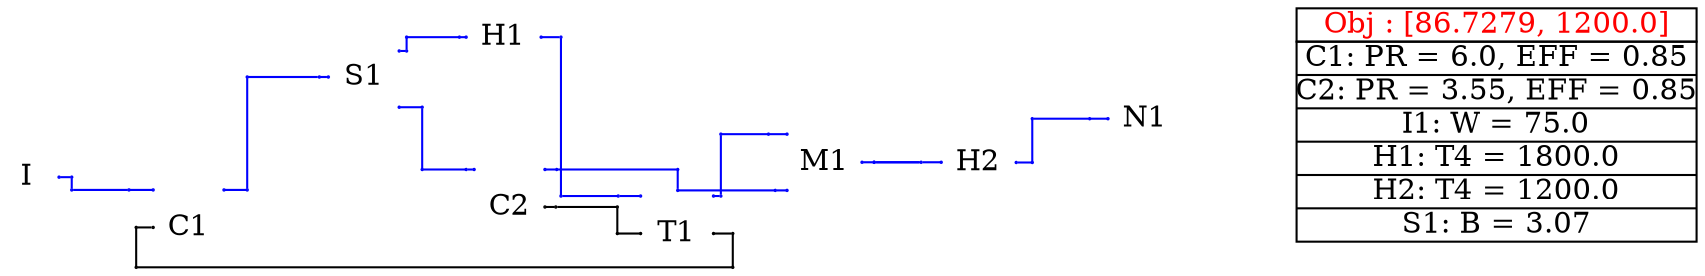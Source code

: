 graph sample7 {
	sizeNode1 [label="" color=white fixedsize=true height=0.01 pos="0,0!" shape=point width=0.01]
	sizeNode2 [label="" color=white fixedsize=true height=0.01 pos="7.916666666666667,1.6309722222222223!" shape=point width=0.01]
	configuration [label="{C1:  PR = 6.0, EFF = 0.85|C2:  PR = 3.55, EFF = 0.85|I1:  W = 75.0|H1:  T4 = 1800.0|H2:  T4 = 1200.0|S1:  B = 3.07}" color=black fixedsize=true height=1.3333333333333333 pos="9.916666666666666,0.8154861111111111!" shape=record width=2.6666666666666665]
	obj [label="Obj : [86.7279, 1200.0]" color=black fixedsize=true fontcolor=red height=0.2222222222222222 pos="9.916666666666666,1.593263888888889!" shape=box width=2.6666666666666665]
	graph [layout=neato overlap=true]
	1 [label="" color=white height=0 image="C:\Users\57725\Desktop\work\component\\I.png" pos="0.11774918710262022,0.5789506736871222!" shape=box width=0]
	"1Label" [label=I color=white fixedsize=true height=0.2222222222222222 pos="0.11774918710262022,0.5789506736871222!" shape=box style=filled width=0.2222222222222222]
	2 [label="" color=white height=0 image="C:\Users\57725\Desktop\work\component\\C.png" pos="1.1965610728411407,0.24374922979199828!" shape=box width=0]
	"2Label" [label=C1 color=white fixedsize=true height=0.2222222222222222 pos="1.1965610728411407,0.24374922979199828!" shape=box style=filled width=0.2222222222222222]
	3 [label="" color=white height=0 image="C:\Users\57725\Desktop\work\component\\S.png" pos="2.3645713034308944,1.2465566794651117!" shape=box width=0]
	"3Label" [label=S1 color=white fixedsize=true height=0.2222222222222222 pos="2.3645713034308944,1.2465566794651117!" shape=box style=filled width=0.2222222222222222]
	4 [label="" color=white height=0 image="C:\Users\57725\Desktop\work\component\\H.png" pos="3.296968682884434,1.5123071020394647!" shape=box width=0]
	"4Label" [label=H1 color=white fixedsize=true height=0.2222222222222222 pos="3.296968682884434,1.5123071020394647!" shape=box style=filled width=0.2222222222222222]
	5 [label="" color=white height=0 image="C:\Users\57725\Desktop\work\component\\C.png" pos="3.3363641545496585,0.38000981580564247!" shape=box width=0]
	"5Label" [label=C2 color=white fixedsize=true height=0.2222222222222222 pos="3.3363641545496585,0.38000981580564247!" shape=box style=filled width=0.2222222222222222]
	6 [label="" color=white height=0 image="C:\Users\57725\Desktop\work\component\\T.png" pos="4.45311325207389,0.20309283686919324!" shape=box width=0]
	"6Label" [label=T1 color=white fixedsize=true height=0.2222222222222222 pos="4.45311325207389,0.20309283686919324!" shape=box style=filled width=0.2222222222222222]
	7 [label="" color=white height=0 image="C:\Users\57725\Desktop\work\component\\M.png" pos="5.4362091259055125,0.6781142765729951!" shape=box width=0]
	"7Label" [label=M1 color=white fixedsize=true height=0.2222222222222222 pos="5.4362091259055125,0.6781142765729951!" shape=box style=filled width=0.2222222222222222]
	8 [label="" color=white height=0 image="C:\Users\57725\Desktop\work\component\\H.png" pos="6.464171370414927,0.6767267491323571!" shape=box width=0]
	"8Label" [label=H2 color=white fixedsize=true height=0.2222222222222222 pos="6.464171370414927,0.6767267491323571!" shape=box style=filled width=0.2222222222222222]
	9 [label="" color=white height=0 image="C:\Users\57725\Desktop\work\component\\N.png" pos="7.5759004800514225,0.9685169176046714!" shape=box width=0]
	"9Label" [label=N1 color=white fixedsize=true height=0.2222222222222222 pos="7.5759004800514225,0.9685169176046714!" shape=box style=filled width=0.2222222222222222]
	"1_e" [label="" color=blue fixedsize=true height=0.01 pos="0.33302696488039796,0.5789506736871222!" shape=point width=0.01]
	"1s_e" [label="" color=blue fixedsize=true height=0.01 pos="0.4176705557295033,0.5789506736871222!" shape=point width=0.01]
	"1_e" -- "1s_e" [color=blue]
	C1_nw [label="" color=blue fixedsize=true height=0.01 pos="0.9604499617300295,0.4937075631253316!" shape=point width=0.01]
	C1t_nw [label="" color=blue fixedsize=true height=0.01 pos="0.799263275779186,0.4937075631253316!" shape=point width=0.01]
	C1_nw -- C1t_nw [color=blue]
	blankNode414 [label="" color=blue fixedsize=true height=0.01 pos="0.4176705557295033,0.4937075631253316!" shape=point width=0.01]
	"1s_e" -- blankNode414 [color=blue]
	blankNode414 -- C1t_nw [color=blue]
	C1_ne [label="" color=blue fixedsize=true height=0.01 pos="1.4326721839522518,0.4937075631253316!" shape=point width=0.01]
	C1s_ne [label="" color=blue fixedsize=true height=0.01 pos="1.5874607733773773,0.4937075631253316!" shape=point width=0.01]
	C1_ne -- C1s_ne [color=blue]
	S1_w [label="" color=blue fixedsize=true height=0.01 pos="2.1284601923197832,1.2465566794651117!" shape=point width=0.01]
	S1t_w [label="" color=blue fixedsize=true height=0.01 pos="2.068428518015307,1.2465566794651117!" shape=point width=0.01]
	S1_w -- S1t_w [color=blue]
	blankNode415 [label="" color=blue fixedsize=true height=0.01 pos="1.5874607733773773,1.2465566794651117!" shape=point width=0.01]
	C1s_ne -- blankNode415 [color=blue]
	blankNode415 -- S1t_w [color=blue]
	S1_ne [label="" color=blue fixedsize=true height=0.01 pos="2.600682414542005,1.4201261239095564!" shape=point width=0.01]
	S1s_ne [label="" color=blue fixedsize=true height=0.01 pos="2.650176981228908,1.4201261239095564!" shape=point width=0.01]
	S1_ne -- S1s_ne [color=blue]
	H1_w [label="" color=blue fixedsize=true height=0.01 pos="3.046968682884434,1.5123071020394647!" shape=point width=0.01]
	H1t_w [label="" color=blue fixedsize=true height=0.01 pos="3.0023264849187536,1.5123071020394647!" shape=point width=0.01]
	H1_w -- H1t_w [color=blue]
	blankNode416 [label="" color=blue fixedsize=true height=0.01 pos="2.650176981228908,1.5123071020394647!" shape=point width=0.01]
	S1s_ne -- blankNode416 [color=blue]
	blankNode416 -- H1t_w [color=blue]
	S1_se [label="" color=blue fixedsize=true height=0.01 pos="2.600682414542005,1.0451261239095562!" shape=point width=0.01]
	S1s_se [label="" color=blue fixedsize=true height=0.01 pos="2.7540067726798387,1.0451261239095562!" shape=point width=0.01]
	S1_se -- S1s_se [color=blue]
	C2_nw [label="" color=blue fixedsize=true height=0.01 pos="3.1002530434385474,0.6299681491389758!" shape=point width=0.01]
	C2t_nw [label="" color=blue fixedsize=true height=0.01 pos="3.0473633113128216,0.6299681491389758!" shape=point width=0.01]
	C2_nw -- C2t_nw [color=blue]
	blankNode417 [label="" color=blue fixedsize=true height=0.01 pos="2.7540067726798387,0.6299681491389758!" shape=point width=0.01]
	S1s_se -- blankNode417 [color=blue]
	blankNode417 -- C2t_nw [color=blue]
	H1_e [label="" color=blue fixedsize=true height=0.01 pos="3.546968682884434,1.5123071020394647!" shape=point width=0.01]
	H1s_e [label="" color=blue fixedsize=true height=0.01 pos="3.6791629235910435,1.5123071020394647!" shape=point width=0.01]
	H1_e -- H1s_e [color=blue]
	T1_nw [label="" color=blue fixedsize=true height=0.01 pos="4.2100576965183345,0.45305117020252655!" shape=point width=0.01]
	T1t_nw [label="" color=blue fixedsize=true height=0.01 pos="4.060945199540252,0.45305117020252655!" shape=point width=0.01]
	T1_nw -- T1t_nw [color=blue]
	blankNode418 [label="" color=blue fixedsize=true height=0.01 pos="3.6791629235910435,0.45305117020252655!" shape=point width=0.01]
	H1s_e -- blankNode418 [color=blue]
	blankNode418 -- T1t_nw [color=blue]
	T1_ne [label="" color=blue fixedsize=true height=0.01 pos="4.696168807629445,0.45305117020252655!" shape=point width=0.01]
	T1s_ne [label="" color=blue fixedsize=true height=0.01 pos="4.745203440321347,0.45305117020252655!" shape=point width=0.01]
	T1_ne -- T1s_ne [color=blue]
	M1_nw [label="" color=blue fixedsize=true height=0.01 pos="5.1862091259055125,0.8655726099063286!" shape=point width=0.01]
	M1t_nw [label="" color=blue fixedsize=true height=0.01 pos="5.06270533350743,0.8655726099063286!" shape=point width=0.01]
	M1_nw -- M1t_nw [color=blue]
	blankNode419 [label="" color=blue fixedsize=true height=0.01 pos="4.745203440321347,0.8655726099063286!" shape=point width=0.01]
	T1s_ne -- blankNode419 [color=blue]
	blankNode419 -- M1t_nw [color=blue]
	8 [pos="6.464171370414927,0.6781142765729951!"]
	M1_e [label="" color=blue fixedsize=true height=0.01 pos="5.6862091259055125,0.6781142765729951!" shape=point width=0.01]
	M1s_e [label="" color=blue fixedsize=true height=0.01 pos="5.766670036450563,0.6781142765729951!" shape=point width=0.01]
	M1_e -- M1s_e [color=blue]
	H2_w [label="" color=blue fixedsize=true height=0.01 pos="6.214171370414927,0.6781142765729951!" shape=point width=0.01]
	H2t_w [label="" color=blue fixedsize=true height=0.01 pos="6.0801248951028875,0.6781142765729951!" shape=point width=0.01]
	H2_w -- H2t_w [color=blue]
	M1s_e:e -- H2t_w:w [color=blue]
	blankNode420 [label="" color=blue fixedsize=true height=0.01 pos="5.766670036450563,0.6781142765729951!" shape=point width=0.01]
	M1s_e -- blankNode420 [color=blue]
	blankNode420 -- H2t_w [color=blue]
	H2_e [label="" color=blue fixedsize=true height=0.01 pos="6.714171370414927,0.6767267491323571!" shape=point width=0.01]
	H2s_e [label="" color=blue fixedsize=true height=0.01 pos="6.821261246752976,0.6767267491323571!" shape=point width=0.01]
	H2_e -- H2s_e [color=blue]
	N1_w [label="" color=blue fixedsize=true height=0.01 pos="7.3259004800514225,0.9685169176046714!" shape=point width=0.01]
	N1t_w [label="" color=blue fixedsize=true height=0.01 pos="7.203733278331374,0.9685169176046714!" shape=point width=0.01]
	N1_w -- N1t_w [color=blue]
	blankNode421 [label="" color=blue fixedsize=true height=0.01 pos="6.821261246752976,0.9685169176046714!" shape=point width=0.01]
	H2s_e -- blankNode421 [color=blue]
	blankNode421 -- N1t_w [color=blue]
	C2_e [label="" color=black fixedsize=true height=0.01 pos="3.5724752656607697,0.38000981580564247!" shape=point width=0.01]
	C2s_e [label="" color=black fixedsize=true height=0.01 pos="3.64470764622365,0.38000981580564247!" shape=point width=0.01]
	C2_e -- C2s_e [color=black]
	T1_w [label="" color=black fixedsize=true height=0.01 pos="4.2100576965183345,0.20309283686919324!" shape=point width=0.01]
	T1t_w [label="" color=black fixedsize=true height=0.01 pos="4.054915739428312,0.20309283686919324!" shape=point width=0.01]
	T1_w -- T1t_w [color=black]
	blankNode422 [label="" color=black fixedsize=true height=0.01 pos="4.054915739428312,0.38000981580564247!" shape=point width=0.01]
	C2s_e -- blankNode422 [color=black]
	blankNode422 -- T1t_w [color=black]
	C2_ne [label="" color=blue fixedsize=true height=0.01 pos="3.5724752656607697,0.6299681491389758!" shape=point width=0.01]
	C2s_ne [label="" color=blue fixedsize=true height=0.01 pos="3.650594558429633,0.6299681491389758!" shape=point width=0.01]
	C2_ne -- C2s_ne [color=blue]
	M1_sw [label="" color=blue fixedsize=true height=0.01 pos="5.1862091259055125,0.49057260990632834!" shape=point width=0.01]
	M1t_sw [label="" color=blue fixedsize=true height=0.01 pos="5.107968968320334,0.49057260990632834!" shape=point width=0.01]
	M1_sw -- M1t_sw [color=blue]
	blankNode423 [label="" color=blue fixedsize=true height=0.01 pos="4.457544975791785,0.6299681491389758!" shape=point width=0.01]
	blankNode424 [label="" color=blue fixedsize=true height=0.01 pos="4.457544975791785,0.49057260990632834!" shape=point width=0.01]
	C2s_ne -- blankNode423 [color=blue]
	blankNode423 -- blankNode424 [color=blue]
	blankNode424 -- M1t_sw [color=blue]
	C1_w [label="" color=black fixedsize=true height=0.01 pos="0.9604499617300295,0.24374922979199828!" shape=point width=0.01]
	C1s_w [label="" color=black fixedsize=true height=0.01 pos="0.8472747812772423,0.24374922979199828!" shape=point width=0.01]
	C1_w -- C1s_w [color=black]
	T1_e [label="" color=black fixedsize=true height=0.01 pos="4.696168807629445,0.20309283686919324!" shape=point width=0.01]
	T1t_e [label="" color=black fixedsize=true height=0.01 pos="4.824673206585622,0.20309283686919324!" shape=point width=0.01]
	T1_e -- T1t_e [color=black]
	blankNode425 [label="" color=black fixedsize=true height=0.01 pos="0.8472747812772423,-0.022150641984011153!" shape=point width=0.01]
	blankNode426 [label="" color=black fixedsize=true height=0.01 pos="4.824673206585622,-0.022150641984011153!" shape=point width=0.01]
	C1s_w -- blankNode425 [color=black]
	blankNode425 -- blankNode426 [color=black]
	blankNode426 -- T1t_e [color=black]
}
